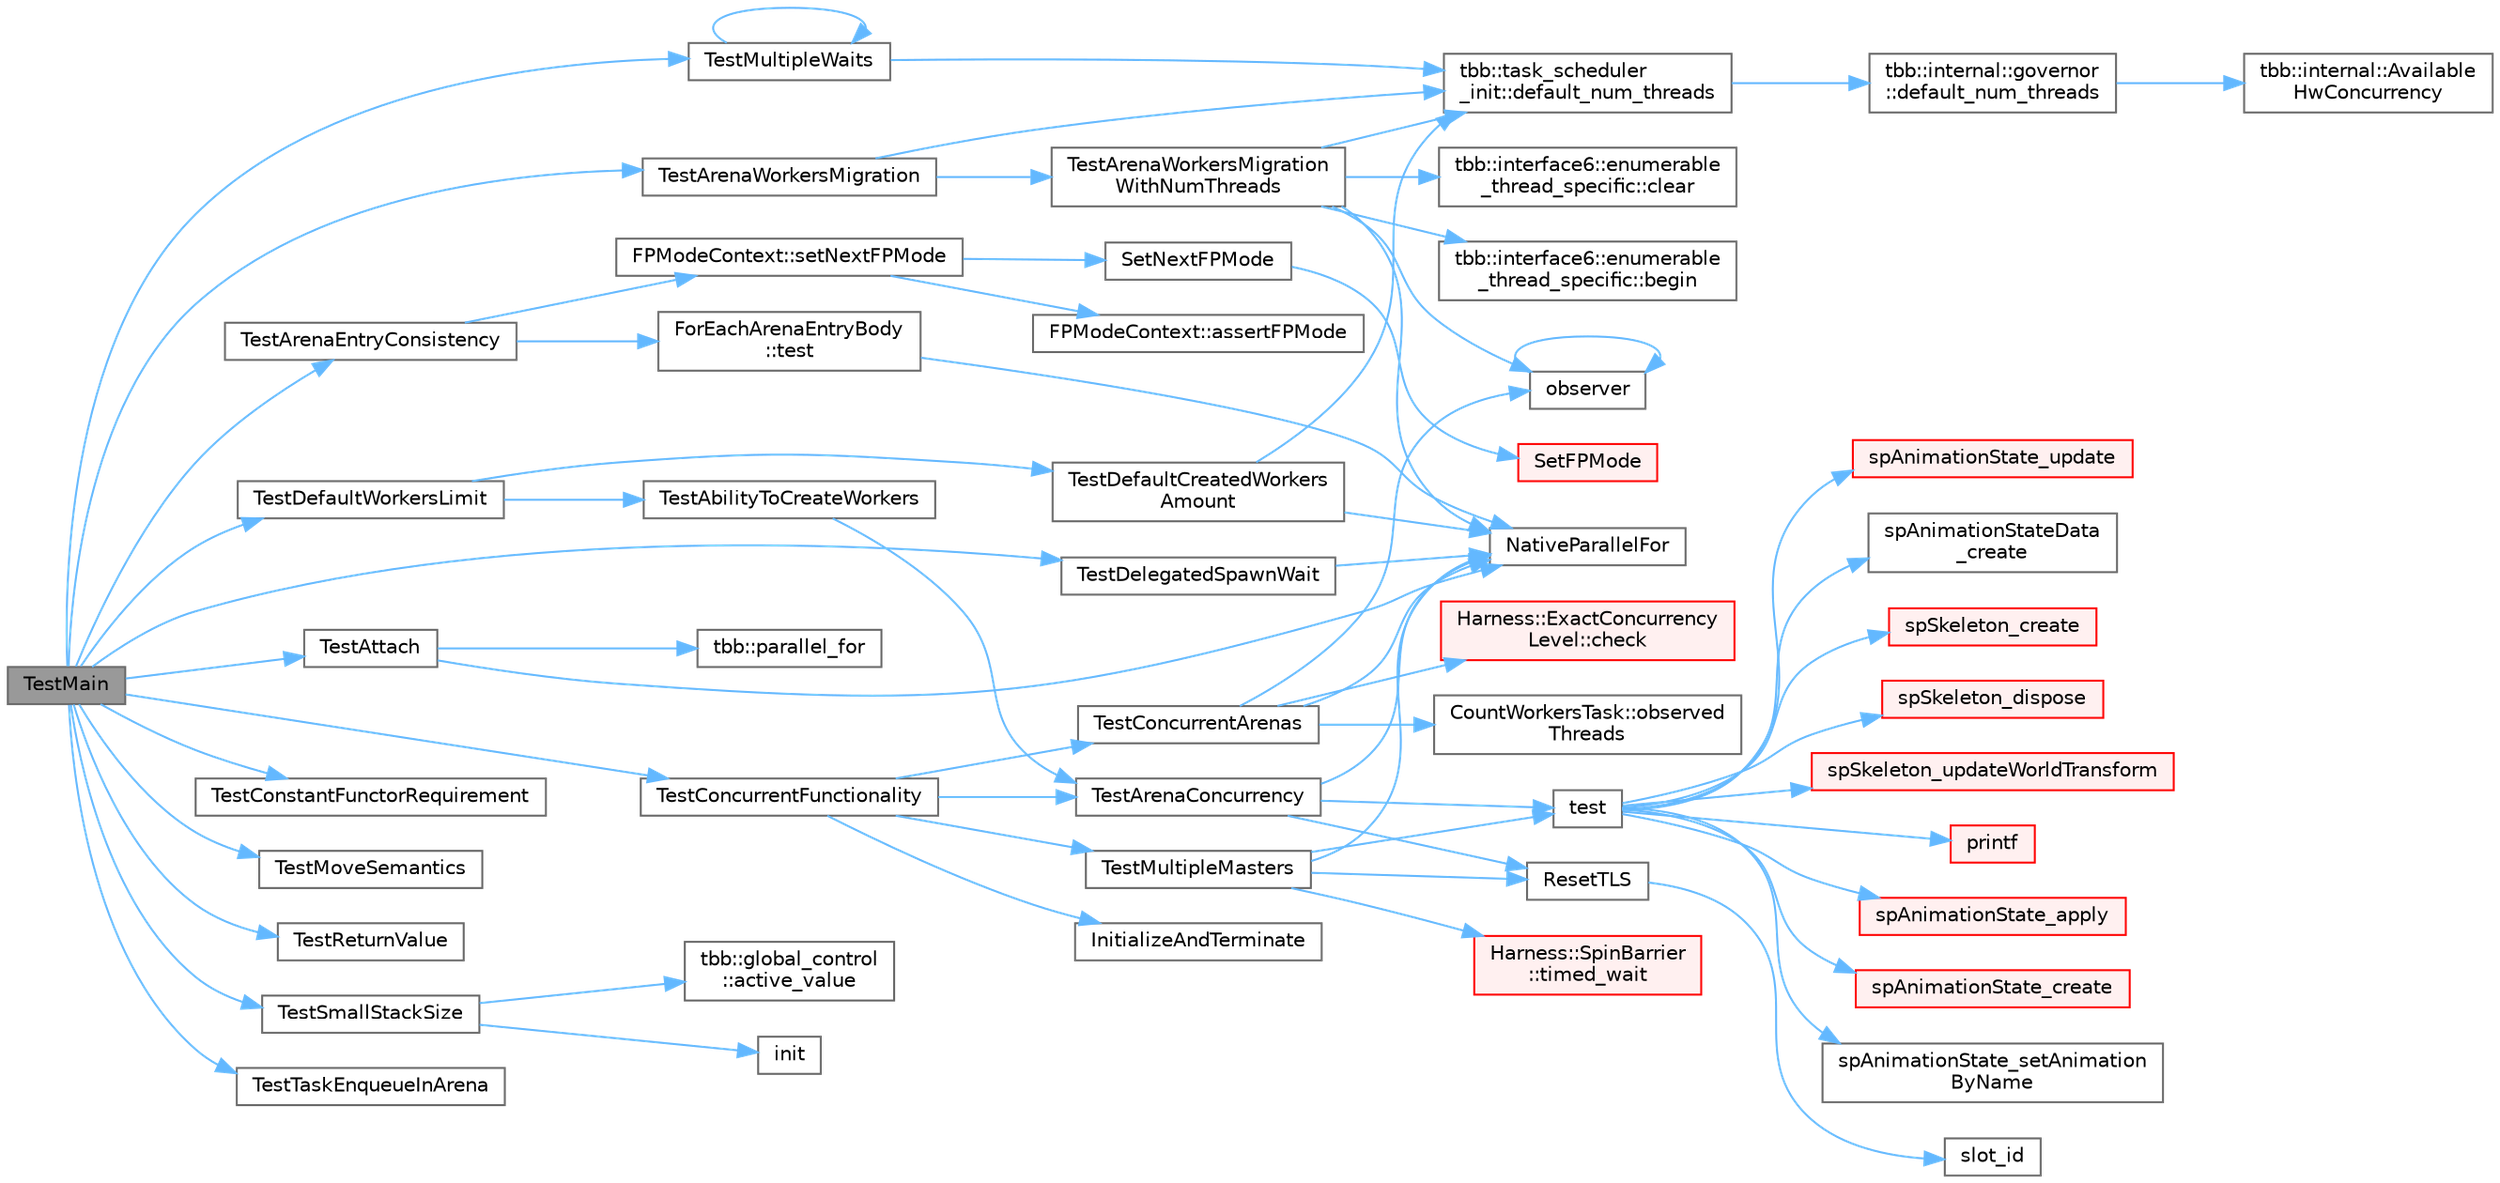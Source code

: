 digraph "TestMain"
{
 // LATEX_PDF_SIZE
  bgcolor="transparent";
  edge [fontname=Helvetica,fontsize=10,labelfontname=Helvetica,labelfontsize=10];
  node [fontname=Helvetica,fontsize=10,shape=box,height=0.2,width=0.4];
  rankdir="LR";
  Node1 [id="Node000001",label="TestMain",height=0.2,width=0.4,color="gray40", fillcolor="grey60", style="filled", fontcolor="black",tooltip="Entry point to a TBB unit test application"];
  Node1 -> Node2 [id="edge1_Node000001_Node000002",color="steelblue1",style="solid",tooltip=" "];
  Node2 [id="Node000002",label="TestArenaEntryConsistency",height=0.2,width=0.4,color="grey40", fillcolor="white", style="filled",URL="$test__task__arena_8cpp.html#a30d15fb374ac72efd6d1ae2245066e2d",tooltip=" "];
  Node2 -> Node3 [id="edge2_Node000002_Node000003",color="steelblue1",style="solid",tooltip=" "];
  Node3 [id="Node000003",label="FPModeContext::setNextFPMode",height=0.2,width=0.4,color="grey40", fillcolor="white", style="filled",URL="$class_f_p_mode_context.html#a470d59bbc6d05e8d324b4e04bb98c97f",tooltip=" "];
  Node3 -> Node4 [id="edge3_Node000003_Node000004",color="steelblue1",style="solid",tooltip=" "];
  Node4 [id="Node000004",label="FPModeContext::assertFPMode",height=0.2,width=0.4,color="grey40", fillcolor="white", style="filled",URL="$class_f_p_mode_context.html#a067f6690d21b89d312acc577fb52c428",tooltip=" "];
  Node3 -> Node5 [id="edge4_Node000003_Node000005",color="steelblue1",style="solid",tooltip=" "];
  Node5 [id="Node000005",label="SetNextFPMode",height=0.2,width=0.4,color="grey40", fillcolor="white", style="filled",URL="$harness__fp_8h.html#a73588dab7ec0a0ea0db5ec5a653d11a8",tooltip=" "];
  Node5 -> Node6 [id="edge5_Node000005_Node000006",color="steelblue1",style="solid",tooltip=" "];
  Node6 [id="Node000006",label="SetFPMode",height=0.2,width=0.4,color="red", fillcolor="#FFF0F0", style="filled",URL="$harness__fp_8h.html#ae831b8ee70f8ac6ecea92e3a99922bb4",tooltip=" "];
  Node2 -> Node9 [id="edge6_Node000002_Node000009",color="steelblue1",style="solid",tooltip=" "];
  Node9 [id="Node000009",label="ForEachArenaEntryBody\l::test",height=0.2,width=0.4,color="grey40", fillcolor="white", style="filled",URL="$class_for_each_arena_entry_body.html#a1b18e5d71dfd5d1b755f182103573e2a",tooltip=" "];
  Node9 -> Node10 [id="edge7_Node000009_Node000010",color="steelblue1",style="solid",tooltip=" "];
  Node10 [id="Node000010",label="NativeParallelFor",height=0.2,width=0.4,color="grey40", fillcolor="white", style="filled",URL="$harness_8h.html#ad5b2c9cf4e169014b7919debb3c91d45",tooltip="Execute body(i) in parallel for i in the interval [0,n)."];
  Node1 -> Node11 [id="edge8_Node000001_Node000011",color="steelblue1",style="solid",tooltip=" "];
  Node11 [id="Node000011",label="TestArenaWorkersMigration",height=0.2,width=0.4,color="grey40", fillcolor="white", style="filled",URL="$test__task__arena_8cpp.html#a04a660180c8e9c059814e05545967fb6",tooltip=" "];
  Node11 -> Node12 [id="edge9_Node000011_Node000012",color="steelblue1",style="solid",tooltip=" "];
  Node12 [id="Node000012",label="tbb::task_scheduler\l_init::default_num_threads",height=0.2,width=0.4,color="grey40", fillcolor="white", style="filled",URL="$classtbb_1_1task__scheduler__init.html#a7177e341a66163cbed948013dbe86c56",tooltip="Returns the number of threads TBB scheduler would create if initialized by default."];
  Node12 -> Node13 [id="edge10_Node000012_Node000013",color="steelblue1",style="solid",tooltip=" "];
  Node13 [id="Node000013",label="tbb::internal::governor\l::default_num_threads",height=0.2,width=0.4,color="grey40", fillcolor="white", style="filled",URL="$classtbb_1_1internal_1_1governor.html#a87ef607c22c347eb97ddafa4384b4f1d",tooltip=" "];
  Node13 -> Node14 [id="edge11_Node000013_Node000014",color="steelblue1",style="solid",tooltip=" "];
  Node14 [id="Node000014",label="tbb::internal::Available\lHwConcurrency",height=0.2,width=0.4,color="grey40", fillcolor="white", style="filled",URL="$namespacetbb_1_1internal.html#a5f583dafcd8d7ffeb10905c4eb509cd9",tooltip="Returns maximal parallelism level supported by the current OS configuration."];
  Node11 -> Node15 [id="edge12_Node000011_Node000015",color="steelblue1",style="solid",tooltip=" "];
  Node15 [id="Node000015",label="TestArenaWorkersMigration\lWithNumThreads",height=0.2,width=0.4,color="grey40", fillcolor="white", style="filled",URL="$test__task__arena_8cpp.html#a1ed63fc274732bd7e8008182ea545df7",tooltip=" "];
  Node15 -> Node16 [id="edge13_Node000015_Node000016",color="steelblue1",style="solid",tooltip=" "];
  Node16 [id="Node000016",label="tbb::interface6::enumerable\l_thread_specific::begin",height=0.2,width=0.4,color="grey40", fillcolor="white", style="filled",URL="$classtbb_1_1interface6_1_1enumerable__thread__specific.html#a070d26debf1f65c83de13f64f91aefdc",tooltip="begin iterator"];
  Node15 -> Node17 [id="edge14_Node000015_Node000017",color="steelblue1",style="solid",tooltip=" "];
  Node17 [id="Node000017",label="tbb::interface6::enumerable\l_thread_specific::clear",height=0.2,width=0.4,color="grey40", fillcolor="white", style="filled",URL="$classtbb_1_1interface6_1_1enumerable__thread__specific.html#a85a0d8f088ef1ee07aeb2c0e944a4a5e",tooltip="Destroys local copies"];
  Node15 -> Node12 [id="edge15_Node000015_Node000012",color="steelblue1",style="solid",tooltip=" "];
  Node15 -> Node10 [id="edge16_Node000015_Node000010",color="steelblue1",style="solid",tooltip=" "];
  Node15 -> Node18 [id="edge17_Node000015_Node000018",color="steelblue1",style="solid",tooltip=" "];
  Node18 [id="Node000018",label="observer",height=0.2,width=0.4,color="grey40", fillcolor="white", style="filled",URL="$test__basics_8cpp.html#ae362ef40752341c76d5edd1d99e46918",tooltip=" "];
  Node18 -> Node18 [id="edge18_Node000018_Node000018",color="steelblue1",style="solid",tooltip=" "];
  Node1 -> Node19 [id="edge19_Node000001_Node000019",color="steelblue1",style="solid",tooltip=" "];
  Node19 [id="Node000019",label="TestAttach",height=0.2,width=0.4,color="grey40", fillcolor="white", style="filled",URL="$test__task__arena_8cpp.html#a1baa60873d569e9b1f0c773eb815b360",tooltip=" "];
  Node19 -> Node10 [id="edge20_Node000019_Node000010",color="steelblue1",style="solid",tooltip=" "];
  Node19 -> Node20 [id="edge21_Node000019_Node000020",color="steelblue1",style="solid",tooltip=" "];
  Node20 [id="Node000020",label="tbb::parallel_for",height=0.2,width=0.4,color="grey40", fillcolor="white", style="filled",URL="$group__algorithms.html#gaa8444c29dc4d2e527a1036717d109aef",tooltip="Parallel iteration over range with default partitioner."];
  Node1 -> Node21 [id="edge22_Node000001_Node000021",color="steelblue1",style="solid",tooltip=" "];
  Node21 [id="Node000021",label="TestConcurrentFunctionality",height=0.2,width=0.4,color="grey40", fillcolor="white", style="filled",URL="$test__task__arena_8cpp.html#ab59eac021e3bf4f50eef9f22f430bb4a",tooltip=" "];
  Node21 -> Node22 [id="edge23_Node000021_Node000022",color="steelblue1",style="solid",tooltip=" "];
  Node22 [id="Node000022",label="InitializeAndTerminate",height=0.2,width=0.4,color="grey40", fillcolor="white", style="filled",URL="$test__task__arena_8cpp.html#ab8b9d26656f2af44676b73b677a4bc8d",tooltip=" "];
  Node21 -> Node23 [id="edge24_Node000021_Node000023",color="steelblue1",style="solid",tooltip=" "];
  Node23 [id="Node000023",label="TestArenaConcurrency",height=0.2,width=0.4,color="grey40", fillcolor="white", style="filled",URL="$test__task__arena_8cpp.html#a4c421eaf9c8009cad0ff404cf8f2e6dc",tooltip=" "];
  Node23 -> Node10 [id="edge25_Node000023_Node000010",color="steelblue1",style="solid",tooltip=" "];
  Node23 -> Node24 [id="edge26_Node000023_Node000024",color="steelblue1",style="solid",tooltip=" "];
  Node24 [id="Node000024",label="ResetTLS",height=0.2,width=0.4,color="grey40", fillcolor="white", style="filled",URL="$test__task__arena_8cpp.html#a311ae5212599e562c4afff6de802ab3b",tooltip=" "];
  Node24 -> Node25 [id="edge27_Node000024_Node000025",color="steelblue1",style="solid",tooltip=" "];
  Node25 [id="Node000025",label="slot_id",height=0.2,width=0.4,color="grey40", fillcolor="white", style="filled",URL="$test__task__arena_8cpp.html#a5c82fbfdad2f1794e0990e81a57b08ff",tooltip=" "];
  Node23 -> Node26 [id="edge28_Node000023_Node000026",color="steelblue1",style="solid",tooltip=" "];
  Node26 [id="Node000026",label="test",height=0.2,width=0.4,color="grey40", fillcolor="white", style="filled",URL="$external_2spine-runtimes_2spine-sfml_2c_2example_2main_8cpp.html#aac5f14f710620d78720c06cd063ec0ca",tooltip=" "];
  Node26 -> Node27 [id="edge29_Node000026_Node000027",color="steelblue1",style="solid",tooltip=" "];
  Node27 [id="Node000027",label="printf",height=0.2,width=0.4,color="red", fillcolor="#FFF0F0", style="filled",URL="$printf_8h.html#aee3ed3a831f25f07e7be3919fff2203a",tooltip=" "];
  Node26 -> Node58 [id="edge30_Node000026_Node000058",color="steelblue1",style="solid",tooltip=" "];
  Node58 [id="Node000058",label="spAnimationState_apply",height=0.2,width=0.4,color="red", fillcolor="#FFF0F0", style="filled",URL="$_animation_state_8c.html#a121811397a5e69b5d84b141172a860ad",tooltip=" "];
  Node26 -> Node89 [id="edge31_Node000026_Node000089",color="steelblue1",style="solid",tooltip=" "];
  Node89 [id="Node000089",label="spAnimationState_create",height=0.2,width=0.4,color="red", fillcolor="#FFF0F0", style="filled",URL="$_animation_state_8c.html#a87beba99c1cc332a37af3d16d15454fd",tooltip=" "];
  Node26 -> Node92 [id="edge32_Node000026_Node000092",color="steelblue1",style="solid",tooltip=" "];
  Node92 [id="Node000092",label="spAnimationState_setAnimation\lByName",height=0.2,width=0.4,color="grey40", fillcolor="white", style="filled",URL="$spine-c_2include_2spine_2_animation_state_8h.html#a886473af828c2ec1222f62ea8aa5e470",tooltip=" "];
  Node26 -> Node93 [id="edge33_Node000026_Node000093",color="steelblue1",style="solid",tooltip=" "];
  Node93 [id="Node000093",label="spAnimationState_update",height=0.2,width=0.4,color="red", fillcolor="#FFF0F0", style="filled",URL="$_animation_state_8c.html#a6e0eaef7d5f047204c709cee9f51ef08",tooltip=" "];
  Node26 -> Node102 [id="edge34_Node000026_Node000102",color="steelblue1",style="solid",tooltip=" "];
  Node102 [id="Node000102",label="spAnimationStateData\l_create",height=0.2,width=0.4,color="grey40", fillcolor="white", style="filled",URL="$_animation_state_data_8c.html#a8c7606d99b6d3ca45a45f696191e184b",tooltip=" "];
  Node26 -> Node103 [id="edge35_Node000026_Node000103",color="steelblue1",style="solid",tooltip=" "];
  Node103 [id="Node000103",label="spSkeleton_create",height=0.2,width=0.4,color="red", fillcolor="#FFF0F0", style="filled",URL="$_skeleton_8c.html#adafc127ff4d17039cb355ad7941b4687",tooltip=" "];
  Node26 -> Node126 [id="edge36_Node000026_Node000126",color="steelblue1",style="solid",tooltip=" "];
  Node126 [id="Node000126",label="spSkeleton_dispose",height=0.2,width=0.4,color="red", fillcolor="#FFF0F0", style="filled",URL="$_skeleton_8c.html#a77f856011e09776af5a8d8e45446bc72",tooltip=" "];
  Node26 -> Node133 [id="edge37_Node000026_Node000133",color="steelblue1",style="solid",tooltip=" "];
  Node133 [id="Node000133",label="spSkeleton_updateWorldTransform",height=0.2,width=0.4,color="red", fillcolor="#FFF0F0", style="filled",URL="$_skeleton_8c.html#aacbe2c41263148e0b8e88724bd6e19a8",tooltip=" "];
  Node21 -> Node164 [id="edge38_Node000021_Node000164",color="steelblue1",style="solid",tooltip=" "];
  Node164 [id="Node000164",label="TestConcurrentArenas",height=0.2,width=0.4,color="grey40", fillcolor="white", style="filled",URL="$test__global__control_8cpp.html#a69b88e4cfbce599bcbe418272e6e1d13",tooltip=" "];
  Node164 -> Node165 [id="edge39_Node000164_Node000165",color="steelblue1",style="solid",tooltip=" "];
  Node165 [id="Node000165",label="Harness::ExactConcurrency\lLevel::check",height=0.2,width=0.4,color="red", fillcolor="#FFF0F0", style="filled",URL="$struct_harness_1_1_exact_concurrency_level.html#a3dfe426d066a1d935718f9e2ec382196",tooltip=" "];
  Node164 -> Node10 [id="edge40_Node000164_Node000010",color="steelblue1",style="solid",tooltip=" "];
  Node164 -> Node168 [id="edge41_Node000164_Node000168",color="steelblue1",style="solid",tooltip=" "];
  Node168 [id="Node000168",label="CountWorkersTask::observed\lThreads",height=0.2,width=0.4,color="grey40", fillcolor="white", style="filled",URL="$class_count_workers_task.html#a0dce7273790e30d51d73d9e3bc971b22",tooltip=" "];
  Node164 -> Node18 [id="edge42_Node000164_Node000018",color="steelblue1",style="solid",tooltip=" "];
  Node21 -> Node169 [id="edge43_Node000021_Node000169",color="steelblue1",style="solid",tooltip=" "];
  Node169 [id="Node000169",label="TestMultipleMasters",height=0.2,width=0.4,color="grey40", fillcolor="white", style="filled",URL="$test__task__arena_8cpp.html#a98881a0375b26472c099ee81d2bead2a",tooltip=" "];
  Node169 -> Node10 [id="edge44_Node000169_Node000010",color="steelblue1",style="solid",tooltip=" "];
  Node169 -> Node24 [id="edge45_Node000169_Node000024",color="steelblue1",style="solid",tooltip=" "];
  Node169 -> Node26 [id="edge46_Node000169_Node000026",color="steelblue1",style="solid",tooltip=" "];
  Node169 -> Node170 [id="edge47_Node000169_Node000170",color="steelblue1",style="solid",tooltip=" "];
  Node170 [id="Node000170",label="Harness::SpinBarrier\l::timed_wait",height=0.2,width=0.4,color="red", fillcolor="#FFF0F0", style="filled",URL="$class_harness_1_1_spin_barrier.html#af2db7bc311f2249da4d493541952f2e1",tooltip=" "];
  Node1 -> Node172 [id="edge48_Node000001_Node000172",color="steelblue1",style="solid",tooltip=" "];
  Node172 [id="Node000172",label="TestConstantFunctorRequirement",height=0.2,width=0.4,color="grey40", fillcolor="white", style="filled",URL="$test__task__arena_8cpp.html#a9837357a40359432c1bb548f2d8c4b9f",tooltip=" "];
  Node1 -> Node173 [id="edge49_Node000001_Node000173",color="steelblue1",style="solid",tooltip=" "];
  Node173 [id="Node000173",label="TestDefaultWorkersLimit",height=0.2,width=0.4,color="grey40", fillcolor="white", style="filled",URL="$test__task__arena_8cpp.html#a4863af1189395b9d4712d06605ec64b3",tooltip=" "];
  Node173 -> Node174 [id="edge50_Node000173_Node000174",color="steelblue1",style="solid",tooltip=" "];
  Node174 [id="Node000174",label="TestAbilityToCreateWorkers",height=0.2,width=0.4,color="grey40", fillcolor="white", style="filled",URL="$test__task__arena_8cpp.html#a263bc01281adfc7792850dc5fe6850e9",tooltip=" "];
  Node174 -> Node23 [id="edge51_Node000174_Node000023",color="steelblue1",style="solid",tooltip=" "];
  Node173 -> Node175 [id="edge52_Node000173_Node000175",color="steelblue1",style="solid",tooltip=" "];
  Node175 [id="Node000175",label="TestDefaultCreatedWorkers\lAmount",height=0.2,width=0.4,color="grey40", fillcolor="white", style="filled",URL="$test__task__arena_8cpp.html#ab44b155772653fec0f8fbc76962ca3a7",tooltip=" "];
  Node175 -> Node12 [id="edge53_Node000175_Node000012",color="steelblue1",style="solid",tooltip=" "];
  Node175 -> Node10 [id="edge54_Node000175_Node000010",color="steelblue1",style="solid",tooltip=" "];
  Node1 -> Node176 [id="edge55_Node000001_Node000176",color="steelblue1",style="solid",tooltip=" "];
  Node176 [id="Node000176",label="TestDelegatedSpawnWait",height=0.2,width=0.4,color="grey40", fillcolor="white", style="filled",URL="$test__task__arena_8cpp.html#ac9d82106cd98538188bbb002f1312dd9",tooltip=" "];
  Node176 -> Node10 [id="edge56_Node000176_Node000010",color="steelblue1",style="solid",tooltip=" "];
  Node1 -> Node177 [id="edge57_Node000001_Node000177",color="steelblue1",style="solid",tooltip=" "];
  Node177 [id="Node000177",label="TestMoveSemantics",height=0.2,width=0.4,color="grey40", fillcolor="white", style="filled",URL="$test__task__arena_8cpp.html#a136a40a080de6bbf6f6af2ecd1ff17f0",tooltip=" "];
  Node1 -> Node178 [id="edge58_Node000001_Node000178",color="steelblue1",style="solid",tooltip=" "];
  Node178 [id="Node000178",label="TestMultipleWaits",height=0.2,width=0.4,color="grey40", fillcolor="white", style="filled",URL="$test__task__arena_8cpp.html#abf28a624c695707e61cae3f9ee40c0de",tooltip=" "];
  Node178 -> Node12 [id="edge59_Node000178_Node000012",color="steelblue1",style="solid",tooltip=" "];
  Node178 -> Node178 [id="edge60_Node000178_Node000178",color="steelblue1",style="solid",tooltip=" "];
  Node1 -> Node179 [id="edge61_Node000001_Node000179",color="steelblue1",style="solid",tooltip=" "];
  Node179 [id="Node000179",label="TestReturnValue",height=0.2,width=0.4,color="grey40", fillcolor="white", style="filled",URL="$test__task__arena_8cpp.html#a53dc4144539835326a8584032405b639",tooltip=" "];
  Node1 -> Node180 [id="edge62_Node000001_Node000180",color="steelblue1",style="solid",tooltip=" "];
  Node180 [id="Node000180",label="TestSmallStackSize",height=0.2,width=0.4,color="grey40", fillcolor="white", style="filled",URL="$test__task__arena_8cpp.html#ad2fc9bd41893c5b92970c669ccd920ab",tooltip=" "];
  Node180 -> Node181 [id="edge63_Node000180_Node000181",color="steelblue1",style="solid",tooltip=" "];
  Node181 [id="Node000181",label="tbb::global_control\l::active_value",height=0.2,width=0.4,color="grey40", fillcolor="white", style="filled",URL="$classtbb_1_1global__control.html#a8451d931cfc205d896ca2da26fe123ff",tooltip=" "];
  Node180 -> Node182 [id="edge64_Node000180_Node000182",color="steelblue1",style="solid",tooltip=" "];
  Node182 [id="Node000182",label="init",height=0.2,width=0.4,color="grey40", fillcolor="white", style="filled",URL="$boing_8c.html#a2858154e2009b0e6e616f313177762bc",tooltip=" "];
  Node1 -> Node183 [id="edge65_Node000001_Node000183",color="steelblue1",style="solid",tooltip=" "];
  Node183 [id="Node000183",label="TestTaskEnqueueInArena",height=0.2,width=0.4,color="grey40", fillcolor="white", style="filled",URL="$test__task__arena_8cpp.html#a9f9536a2fb50c5abc46c13232df05aca",tooltip=" "];
}
